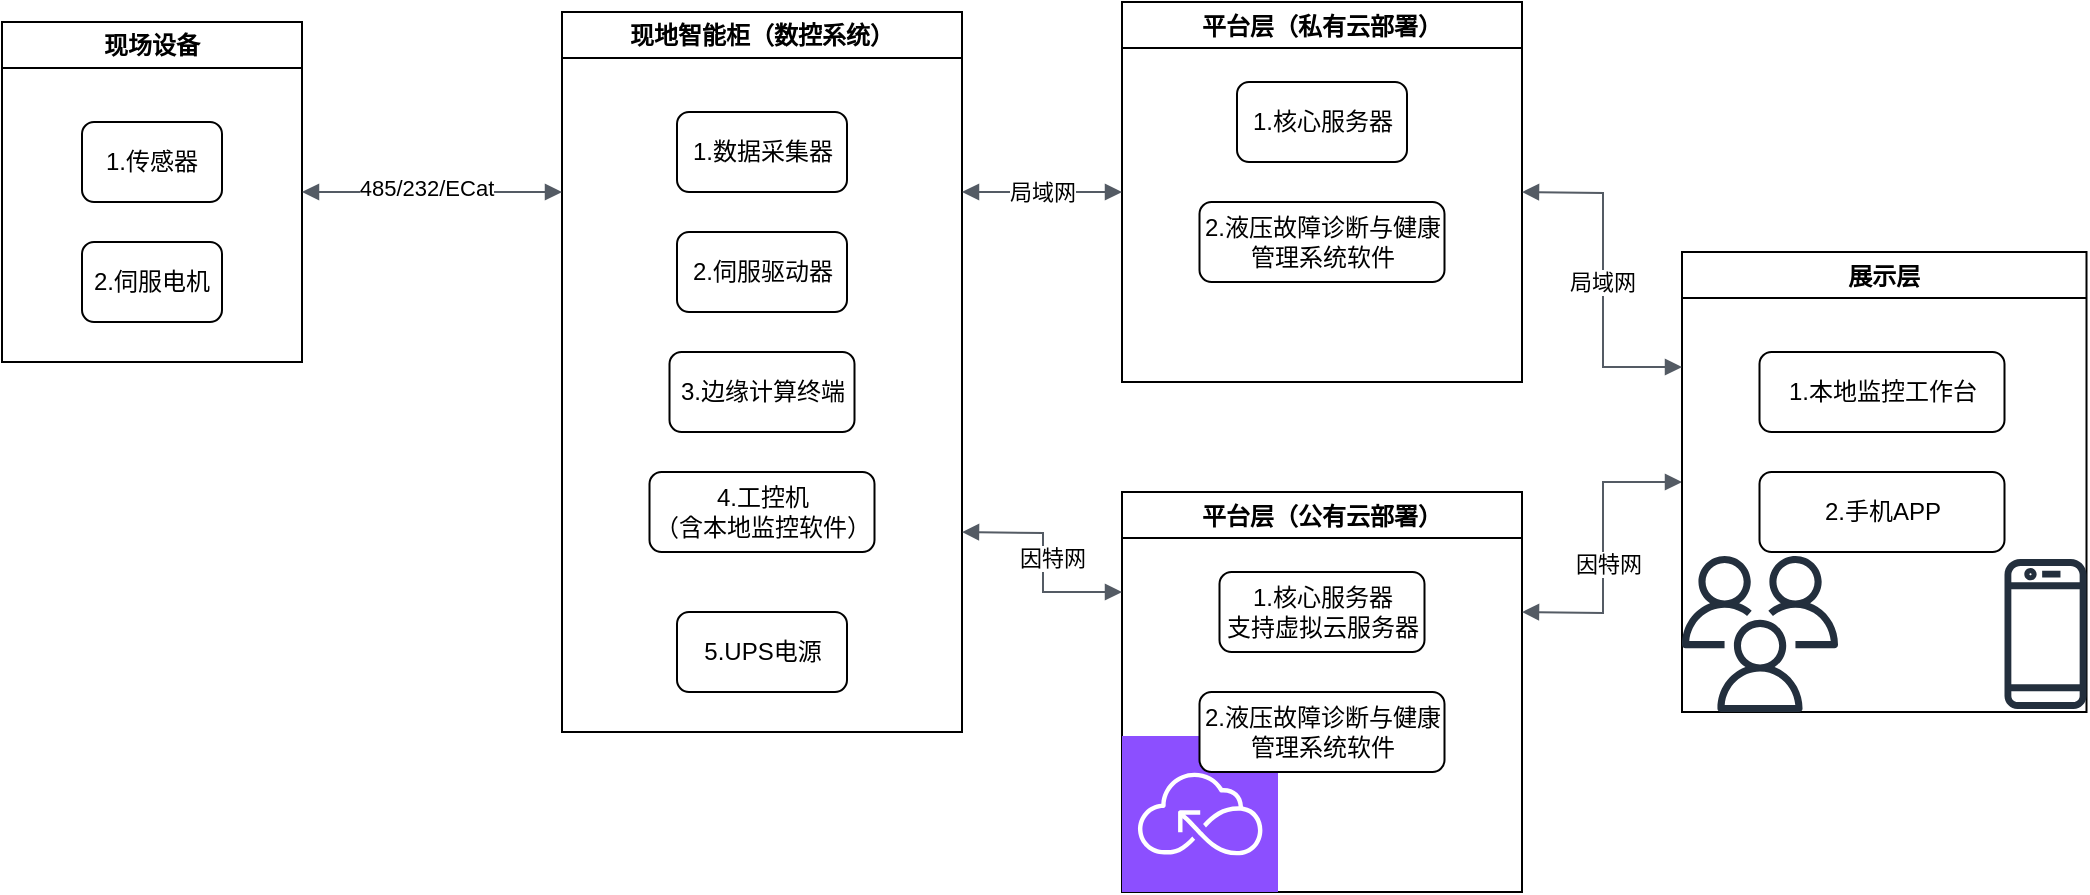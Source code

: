 <mxfile version="24.2.1" type="github">
  <diagram id="Ht1M8jgEwFfnCIfOTk4-" name="Page-1">
    <mxGraphModel dx="607" dy="772" grid="1" gridSize="10" guides="1" tooltips="1" connect="1" arrows="1" fold="1" page="1" pageScale="1" pageWidth="827" pageHeight="1169" math="0" shadow="0">
      <root>
        <mxCell id="0" />
        <mxCell id="1" parent="0" />
        <mxCell id="7XxWnyK2juUNoFSXEIF0-2" value="现场设备" style="swimlane;whiteSpace=wrap;html=1;" vertex="1" parent="1">
          <mxGeometry x="840" y="165" width="150" height="170" as="geometry" />
        </mxCell>
        <mxCell id="7XxWnyK2juUNoFSXEIF0-4" value="1.传感器" style="rounded=1;whiteSpace=wrap;html=1;" vertex="1" parent="7XxWnyK2juUNoFSXEIF0-2">
          <mxGeometry x="40" y="50" width="70" height="40" as="geometry" />
        </mxCell>
        <mxCell id="7XxWnyK2juUNoFSXEIF0-6" value="2.伺服电机" style="rounded=1;whiteSpace=wrap;html=1;" vertex="1" parent="7XxWnyK2juUNoFSXEIF0-2">
          <mxGeometry x="40" y="110" width="70" height="40" as="geometry" />
        </mxCell>
        <mxCell id="7XxWnyK2juUNoFSXEIF0-7" value="现地智能柜（数控系统）" style="swimlane;whiteSpace=wrap;html=1;" vertex="1" parent="1">
          <mxGeometry x="1120" y="160" width="200" height="360" as="geometry" />
        </mxCell>
        <mxCell id="7XxWnyK2juUNoFSXEIF0-8" value="1.数据采集器" style="rounded=1;whiteSpace=wrap;html=1;" vertex="1" parent="7XxWnyK2juUNoFSXEIF0-7">
          <mxGeometry x="57.5" y="50" width="85" height="40" as="geometry" />
        </mxCell>
        <mxCell id="7XxWnyK2juUNoFSXEIF0-9" value="2.伺服驱动器" style="rounded=1;whiteSpace=wrap;html=1;" vertex="1" parent="7XxWnyK2juUNoFSXEIF0-7">
          <mxGeometry x="57.5" y="110" width="85" height="40" as="geometry" />
        </mxCell>
        <mxCell id="7XxWnyK2juUNoFSXEIF0-10" value="3.边缘计算终端" style="rounded=1;whiteSpace=wrap;html=1;" vertex="1" parent="7XxWnyK2juUNoFSXEIF0-7">
          <mxGeometry x="53.75" y="170" width="92.5" height="40" as="geometry" />
        </mxCell>
        <mxCell id="7XxWnyK2juUNoFSXEIF0-11" value="4.工控机&lt;div&gt;（含本地监控软件）&lt;/div&gt;" style="rounded=1;whiteSpace=wrap;html=1;" vertex="1" parent="7XxWnyK2juUNoFSXEIF0-7">
          <mxGeometry x="43.75" y="230" width="112.5" height="40" as="geometry" />
        </mxCell>
        <mxCell id="7XxWnyK2juUNoFSXEIF0-13" value="5.UPS电源" style="rounded=1;whiteSpace=wrap;html=1;" vertex="1" parent="7XxWnyK2juUNoFSXEIF0-7">
          <mxGeometry x="57.5" y="300" width="85" height="40" as="geometry" />
        </mxCell>
        <mxCell id="7XxWnyK2juUNoFSXEIF0-12" value="平台层（私有云部署）" style="swimlane;" vertex="1" parent="1">
          <mxGeometry x="1400" y="155" width="200" height="190" as="geometry" />
        </mxCell>
        <mxCell id="7XxWnyK2juUNoFSXEIF0-14" value="1.核心服务器" style="rounded=1;whiteSpace=wrap;html=1;" vertex="1" parent="7XxWnyK2juUNoFSXEIF0-12">
          <mxGeometry x="57.5" y="40" width="85" height="40" as="geometry" />
        </mxCell>
        <mxCell id="7XxWnyK2juUNoFSXEIF0-15" value="2.液压故障诊断与健康管理系统软件" style="rounded=1;whiteSpace=wrap;html=1;" vertex="1" parent="7XxWnyK2juUNoFSXEIF0-12">
          <mxGeometry x="38.75" y="100" width="122.5" height="40" as="geometry" />
        </mxCell>
        <mxCell id="7XxWnyK2juUNoFSXEIF0-17" value="平台层（公有云部署）" style="swimlane;startSize=23;" vertex="1" parent="1">
          <mxGeometry x="1400" y="400" width="200" height="200" as="geometry" />
        </mxCell>
        <mxCell id="7XxWnyK2juUNoFSXEIF0-22" value="" style="sketch=0;points=[[0,0,0],[0.25,0,0],[0.5,0,0],[0.75,0,0],[1,0,0],[0,1,0],[0.25,1,0],[0.5,1,0],[0.75,1,0],[1,1,0],[0,0.25,0],[0,0.5,0],[0,0.75,0],[1,0.25,0],[1,0.5,0],[1,0.75,0]];outlineConnect=0;fontColor=#232F3E;fillColor=#8C4FFF;strokeColor=#ffffff;dashed=0;verticalLabelPosition=bottom;verticalAlign=top;align=center;html=1;fontSize=12;fontStyle=0;aspect=fixed;shape=mxgraph.aws4.resourceIcon;resIcon=mxgraph.aws4.serverless;" vertex="1" parent="7XxWnyK2juUNoFSXEIF0-17">
          <mxGeometry y="122" width="78" height="78" as="geometry" />
        </mxCell>
        <mxCell id="7XxWnyK2juUNoFSXEIF0-19" value="2.液压故障诊断与健康管理系统软件" style="rounded=1;whiteSpace=wrap;html=1;" vertex="1" parent="7XxWnyK2juUNoFSXEIF0-17">
          <mxGeometry x="38.75" y="100" width="122.5" height="40" as="geometry" />
        </mxCell>
        <mxCell id="7XxWnyK2juUNoFSXEIF0-18" value="1.核心服务器&lt;div&gt;支持虚拟云服务器&lt;/div&gt;" style="rounded=1;whiteSpace=wrap;html=1;" vertex="1" parent="7XxWnyK2juUNoFSXEIF0-17">
          <mxGeometry x="48.75" y="40" width="102.5" height="40" as="geometry" />
        </mxCell>
        <mxCell id="7XxWnyK2juUNoFSXEIF0-43" value="" style="edgeStyle=orthogonalEdgeStyle;html=1;endArrow=block;elbow=vertical;startArrow=block;startFill=1;endFill=1;strokeColor=#545B64;rounded=0;entryX=0;entryY=0.5;entryDx=0;entryDy=0;" edge="1" parent="7XxWnyK2juUNoFSXEIF0-17" target="7XxWnyK2juUNoFSXEIF0-24">
          <mxGeometry width="100" relative="1" as="geometry">
            <mxPoint x="200" y="60" as="sourcePoint" />
            <mxPoint x="300" y="60" as="targetPoint" />
          </mxGeometry>
        </mxCell>
        <mxCell id="7XxWnyK2juUNoFSXEIF0-44" value="因特网" style="edgeLabel;html=1;align=center;verticalAlign=middle;resizable=0;points=[];" vertex="1" connectable="0" parent="7XxWnyK2juUNoFSXEIF0-43">
          <mxGeometry x="-0.106" y="-1" relative="1" as="geometry">
            <mxPoint x="1" as="offset" />
          </mxGeometry>
        </mxCell>
        <mxCell id="7XxWnyK2juUNoFSXEIF0-24" value="展示层" style="swimlane;" vertex="1" parent="1">
          <mxGeometry x="1680" y="280" width="202.25" height="230" as="geometry" />
        </mxCell>
        <mxCell id="7XxWnyK2juUNoFSXEIF0-27" value="1.本地监控工作台" style="rounded=1;whiteSpace=wrap;html=1;" vertex="1" parent="7XxWnyK2juUNoFSXEIF0-24">
          <mxGeometry x="38.75" y="50" width="122.5" height="40" as="geometry" />
        </mxCell>
        <mxCell id="7XxWnyK2juUNoFSXEIF0-23" value="" style="sketch=0;outlineConnect=0;fontColor=#232F3E;gradientColor=none;fillColor=#232F3D;strokeColor=none;dashed=0;verticalLabelPosition=bottom;verticalAlign=top;align=center;html=1;fontSize=12;fontStyle=0;aspect=fixed;pointerEvents=1;shape=mxgraph.aws4.mobile_client;" vertex="1" parent="7XxWnyK2juUNoFSXEIF0-24">
          <mxGeometry x="161.25" y="152" width="41" height="78" as="geometry" />
        </mxCell>
        <mxCell id="7XxWnyK2juUNoFSXEIF0-30" value="2.手机APP" style="rounded=1;whiteSpace=wrap;html=1;" vertex="1" parent="7XxWnyK2juUNoFSXEIF0-24">
          <mxGeometry x="38.75" y="110" width="122.5" height="40" as="geometry" />
        </mxCell>
        <mxCell id="7XxWnyK2juUNoFSXEIF0-31" value="" style="sketch=0;outlineConnect=0;fontColor=#232F3E;gradientColor=none;fillColor=#232F3D;strokeColor=none;dashed=0;verticalLabelPosition=bottom;verticalAlign=top;align=center;html=1;fontSize=12;fontStyle=0;aspect=fixed;pointerEvents=1;shape=mxgraph.aws4.users;" vertex="1" parent="7XxWnyK2juUNoFSXEIF0-24">
          <mxGeometry y="152" width="78" height="78" as="geometry" />
        </mxCell>
        <mxCell id="7XxWnyK2juUNoFSXEIF0-32" value="" style="edgeStyle=orthogonalEdgeStyle;html=1;endArrow=block;elbow=vertical;startArrow=block;startFill=1;endFill=1;strokeColor=#545B64;rounded=0;entryX=0;entryY=0.25;entryDx=0;entryDy=0;exitX=1;exitY=0.5;exitDx=0;exitDy=0;" edge="1" parent="1" source="7XxWnyK2juUNoFSXEIF0-2" target="7XxWnyK2juUNoFSXEIF0-7">
          <mxGeometry width="100" relative="1" as="geometry">
            <mxPoint x="1040" y="250" as="sourcePoint" />
            <mxPoint x="1110" y="250" as="targetPoint" />
          </mxGeometry>
        </mxCell>
        <mxCell id="7XxWnyK2juUNoFSXEIF0-33" value="485/232/ECat" style="edgeLabel;html=1;align=center;verticalAlign=middle;resizable=0;points=[];" vertex="1" connectable="0" parent="7XxWnyK2juUNoFSXEIF0-32">
          <mxGeometry x="-0.057" y="2" relative="1" as="geometry">
            <mxPoint as="offset" />
          </mxGeometry>
        </mxCell>
        <mxCell id="7XxWnyK2juUNoFSXEIF0-34" value="" style="html=1;endArrow=block;elbow=vertical;startArrow=block;startFill=1;endFill=1;strokeColor=#545B64;rounded=0;entryX=0;entryY=0.5;entryDx=0;entryDy=0;" edge="1" parent="1" target="7XxWnyK2juUNoFSXEIF0-12">
          <mxGeometry width="100" relative="1" as="geometry">
            <mxPoint x="1320" y="250" as="sourcePoint" />
            <mxPoint x="1390" y="250" as="targetPoint" />
          </mxGeometry>
        </mxCell>
        <mxCell id="7XxWnyK2juUNoFSXEIF0-35" value="局域网" style="edgeLabel;html=1;align=center;verticalAlign=middle;resizable=0;points=[];" vertex="1" connectable="0" parent="7XxWnyK2juUNoFSXEIF0-34">
          <mxGeometry relative="1" as="geometry">
            <mxPoint as="offset" />
          </mxGeometry>
        </mxCell>
        <mxCell id="7XxWnyK2juUNoFSXEIF0-36" value="" style="edgeStyle=orthogonalEdgeStyle;html=1;endArrow=block;elbow=vertical;startArrow=block;startFill=1;endFill=1;strokeColor=#545B64;rounded=0;entryX=0;entryY=0.25;entryDx=0;entryDy=0;" edge="1" parent="1" target="7XxWnyK2juUNoFSXEIF0-17">
          <mxGeometry width="100" relative="1" as="geometry">
            <mxPoint x="1320" y="420" as="sourcePoint" />
            <mxPoint x="1420" y="420" as="targetPoint" />
          </mxGeometry>
        </mxCell>
        <mxCell id="7XxWnyK2juUNoFSXEIF0-37" value="因特网" style="edgeLabel;html=1;align=center;verticalAlign=middle;resizable=0;points=[];" vertex="1" connectable="0" parent="7XxWnyK2juUNoFSXEIF0-36">
          <mxGeometry x="-0.032" y="4" relative="1" as="geometry">
            <mxPoint as="offset" />
          </mxGeometry>
        </mxCell>
        <mxCell id="7XxWnyK2juUNoFSXEIF0-39" value="" style="edgeStyle=orthogonalEdgeStyle;html=1;endArrow=block;elbow=vertical;startArrow=block;startFill=1;endFill=1;strokeColor=#545B64;rounded=0;entryX=0;entryY=0.25;entryDx=0;entryDy=0;" edge="1" parent="1" target="7XxWnyK2juUNoFSXEIF0-24">
          <mxGeometry width="100" relative="1" as="geometry">
            <mxPoint x="1600" y="250" as="sourcePoint" />
            <mxPoint x="1700" y="250" as="targetPoint" />
          </mxGeometry>
        </mxCell>
        <mxCell id="7XxWnyK2juUNoFSXEIF0-40" value="局域网" style="edgeLabel;html=1;align=center;verticalAlign=middle;resizable=0;points=[];" vertex="1" connectable="0" parent="7XxWnyK2juUNoFSXEIF0-39">
          <mxGeometry x="0.018" y="-1" relative="1" as="geometry">
            <mxPoint as="offset" />
          </mxGeometry>
        </mxCell>
      </root>
    </mxGraphModel>
  </diagram>
</mxfile>
